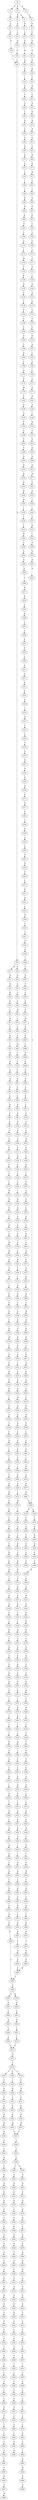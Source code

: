 strict digraph  {
	S0 -> S1 [ label = E ];
	S0 -> S2 [ label = A ];
	S0 -> S3 [ label = K ];
	S1 -> S4 [ label = L ];
	S2 -> S5 [ label = S ];
	S3 -> S6 [ label = E ];
	S3 -> S7 [ label = A ];
	S4 -> S8 [ label = L ];
	S5 -> S9 [ label = R ];
	S6 -> S10 [ label = L ];
	S7 -> S11 [ label = N ];
	S8 -> S12 [ label = D ];
	S9 -> S13 [ label = P ];
	S10 -> S14 [ label = L ];
	S11 -> S15 [ label = G ];
	S12 -> S16 [ label = D ];
	S13 -> S17 [ label = E ];
	S14 -> S18 [ label = D ];
	S15 -> S19 [ label = E ];
	S16 -> S20 [ label = I ];
	S17 -> S21 [ label = E ];
	S18 -> S22 [ label = D ];
	S19 -> S23 [ label = W ];
	S20 -> S24 [ label = R ];
	S21 -> S25 [ label = E ];
	S22 -> S20 [ label = I ];
	S23 -> S26 [ label = D ];
	S24 -> S27 [ label = R ];
	S24 -> S28 [ label = K ];
	S25 -> S29 [ label = R ];
	S26 -> S30 [ label = Q ];
	S27 -> S31 [ label = N ];
	S28 -> S32 [ label = N ];
	S29 -> S33 [ label = P ];
	S30 -> S34 [ label = L ];
	S31 -> S35 [ label = Q ];
	S32 -> S36 [ label = Q ];
	S33 -> S37 [ label = K ];
	S34 -> S38 [ label = Q ];
	S35 -> S39 [ label = N ];
	S36 -> S40 [ label = T ];
	S37 -> S41 [ label = G ];
	S38 -> S42 [ label = V ];
	S39 -> S43 [ label = E ];
	S40 -> S44 [ label = E ];
	S41 -> S45 [ label = D ];
	S42 -> S46 [ label = A ];
	S43 -> S47 [ label = L ];
	S44 -> S48 [ label = M ];
	S45 -> S49 [ label = R ];
	S46 -> S50 [ label = L ];
	S47 -> S51 [ label = M ];
	S48 -> S52 [ label = L ];
	S49 -> S53 [ label = R ];
	S50 -> S54 [ label = H ];
	S51 -> S55 [ label = V ];
	S52 -> S56 [ label = S ];
	S53 -> S57 [ label = R ];
	S54 -> S58 [ label = S ];
	S55 -> S59 [ label = Q ];
	S56 -> S60 [ label = Q ];
	S57 -> S61 [ label = Q ];
	S58 -> S62 [ label = G ];
	S59 -> S63 [ label = I ];
	S60 -> S64 [ label = M ];
	S61 -> S65 [ label = A ];
	S62 -> S66 [ label = H ];
	S63 -> S67 [ label = H ];
	S64 -> S68 [ label = T ];
	S65 -> S69 [ label = R ];
	S66 -> S70 [ label = D ];
	S67 -> S71 [ label = R ];
	S68 -> S72 [ label = Y ];
	S69 -> S73 [ label = R ];
	S70 -> S74 [ label = G ];
	S71 -> S75 [ label = A ];
	S72 -> S76 [ label = F ];
	S73 -> S77 [ label = H ];
	S74 -> S78 [ label = L ];
	S75 -> S79 [ label = D ];
	S76 -> S80 [ label = D ];
	S77 -> S81 [ label = S ];
	S78 -> S82 [ label = I ];
	S79 -> S83 [ label = S ];
	S80 -> S84 [ label = F ];
	S81 -> S85 [ label = V ];
	S82 -> S86 [ label = L ];
	S83 -> S87 [ label = G ];
	S84 -> S88 [ label = S ];
	S85 -> S89 [ label = Q ];
	S86 -> S90 [ label = H ];
	S87 -> S91 [ label = N ];
	S88 -> S92 [ label = S ];
	S89 -> S93 [ label = R ];
	S90 -> S94 [ label = M ];
	S91 -> S95 [ label = G ];
	S92 -> S96 [ label = N ];
	S93 -> S97 [ label = P ];
	S94 -> S98 [ label = K ];
	S95 -> S99 [ label = A ];
	S96 -> S100 [ label = N ];
	S97 -> S101 [ label = L ];
	S98 -> S102 [ label = E ];
	S99 -> S103 [ label = G ];
	S100 -> S104 [ label = D ];
	S101 -> S105 [ label = T ];
	S102 -> S106 [ label = L ];
	S103 -> S107 [ label = A ];
	S104 -> S108 [ label = T ];
	S105 -> S109 [ label = S ];
	S106 -> S110 [ label = G ];
	S107 -> S111 [ label = E ];
	S108 -> S112 [ label = V ];
	S109 -> S113 [ label = A ];
	S110 -> S114 [ label = L ];
	S111 -> S115 [ label = A ];
	S112 -> S116 [ label = R ];
	S113 -> S117 [ label = S ];
	S114 -> S118 [ label = W ];
	S115 -> S119 [ label = G ];
	S116 -> S120 [ label = S ];
	S117 -> S121 [ label = A ];
	S118 -> S122 [ label = F ];
	S119 -> S123 [ label = P ];
	S120 -> S124 [ label = Q ];
	S121 -> S125 [ label = T ];
	S122 -> S126 [ label = E ];
	S123 -> S127 [ label = L ];
	S124 -> S128 [ label = L ];
	S125 -> S129 [ label = N ];
	S126 -> S130 [ label = G ];
	S127 -> S131 [ label = M ];
	S128 -> S132 [ label = I ];
	S129 -> S133 [ label = Q ];
	S130 -> S134 [ label = Q ];
	S131 -> S135 [ label = E ];
	S132 -> S136 [ label = D ];
	S133 -> S137 [ label = K ];
	S134 -> S138 [ label = P ];
	S135 -> S139 [ label = E ];
	S136 -> S140 [ label = Q ];
	S137 -> S141 [ label = S ];
	S138 -> S142 [ label = D ];
	S139 -> S143 [ label = L ];
	S140 -> S144 [ label = V ];
	S141 -> S145 [ label = E ];
	S142 -> S146 [ label = G ];
	S143 -> S147 [ label = R ];
	S144 -> S148 [ label = K ];
	S145 -> S149 [ label = L ];
	S146 -> S150 [ label = F ];
	S147 -> S151 [ label = S ];
	S148 -> S152 [ label = E ];
	S149 -> S153 [ label = R ];
	S150 -> S154 [ label = G ];
	S151 -> S155 [ label = M ];
	S152 -> S156 [ label = E ];
	S153 -> S157 [ label = Q ];
	S154 -> S158 [ label = T ];
	S155 -> S159 [ label = R ];
	S156 -> S160 [ label = L ];
	S157 -> S161 [ label = L ];
	S158 -> S162 [ label = K ];
	S159 -> S163 [ label = A ];
	S160 -> S164 [ label = N ];
	S161 -> S165 [ label = R ];
	S162 -> S166 [ label = Y ];
	S163 -> S167 [ label = S ];
	S164 -> S168 [ label = E ];
	S165 -> S169 [ label = L ];
	S166 -> S170 [ label = A ];
	S167 -> S171 [ label = M ];
	S168 -> S172 [ label = L ];
	S169 -> S173 [ label = S ];
	S170 -> S174 [ label = E ];
	S171 -> S175 [ label = A ];
	S172 -> S176 [ label = R ];
	S173 -> S177 [ label = Q ];
	S174 -> S178 [ label = W ];
	S175 -> S179 [ label = R ];
	S176 -> S180 [ label = E ];
	S177 -> S181 [ label = K ];
	S178 -> S182 [ label = P ];
	S179 -> S183 [ label = R ];
	S180 -> S184 [ label = S ];
	S181 -> S185 [ label = D ];
	S182 -> S186 [ label = Q ];
	S183 -> S187 [ label = E ];
	S184 -> S188 [ label = A ];
	S185 -> S189 [ label = L ];
	S186 -> S190 [ label = N ];
	S187 -> S191 [ label = L ];
	S188 -> S192 [ label = K ];
	S189 -> S193 [ label = K ];
	S190 -> S194 [ label = F ];
	S191 -> S195 [ label = Q ];
	S192 -> S196 [ label = S ];
	S193 -> S197 [ label = D ];
	S194 -> S198 [ label = D ];
	S195 -> S199 [ label = M ];
	S196 -> S200 [ label = R ];
	S197 -> S201 [ label = E ];
	S198 -> S202 [ label = V ];
	S199 -> S203 [ label = E ];
	S200 -> S204 [ label = E ];
	S201 -> S205 [ label = Q ];
	S202 -> S206 [ label = S ];
	S203 -> S207 [ label = E ];
	S204 -> S208 [ label = G ];
	S205 -> S209 [ label = Q ];
	S206 -> S210 [ label = G ];
	S207 -> S211 [ label = A ];
	S208 -> S212 [ label = T ];
	S209 -> S213 [ label = E ];
	S210 -> S214 [ label = D ];
	S211 -> S215 [ label = K ];
	S212 -> S216 [ label = V ];
	S213 -> S217 [ label = M ];
	S214 -> S218 [ label = Q ];
	S215 -> S219 [ label = E ];
	S216 -> S220 [ label = E ];
	S217 -> S221 [ label = K ];
	S218 -> S222 [ label = R ];
	S219 -> S223 [ label = R ];
	S220 -> S224 [ label = E ];
	S221 -> S225 [ label = E ];
	S222 -> S226 [ label = R ];
	S223 -> S227 [ label = L ];
	S224 -> S228 [ label = M ];
	S225 -> S229 [ label = V ];
	S226 -> S230 [ label = Q ];
	S227 -> S231 [ label = E ];
	S228 -> S232 [ label = E ];
	S229 -> S233 [ label = L ];
	S230 -> S234 [ label = I ];
	S231 -> S235 [ label = A ];
	S232 -> S236 [ label = E ];
	S233 -> S237 [ label = P ];
	S234 -> S238 [ label = I ];
	S235 -> S239 [ label = T ];
	S236 -> S240 [ label = K ];
	S237 -> S241 [ label = D ];
	S238 -> S242 [ label = T ];
	S239 -> S243 [ label = I ];
	S240 -> S244 [ label = L ];
	S241 -> S245 [ label = I ];
	S242 -> S246 [ label = W ];
	S243 -> S247 [ label = N ];
	S244 -> S248 [ label = A ];
	S245 -> S249 [ label = R ];
	S246 -> S250 [ label = G ];
	S247 -> S251 [ label = L ];
	S248 -> S252 [ label = A ];
	S249 -> S253 [ label = S ];
	S250 -> S254 [ label = G ];
	S251 -> S255 [ label = L ];
	S252 -> S256 [ label = S ];
	S253 -> S257 [ label = N ];
	S254 -> S258 [ label = D ];
	S255 -> S259 [ label = Q ];
	S256 -> S260 [ label = I ];
	S257 -> S261 [ label = Q ];
	S258 -> S262 [ label = S ];
	S259 -> S263 [ label = G ];
	S260 -> S264 [ label = E ];
	S261 -> S265 [ label = A ];
	S262 -> S266 [ label = T ];
	S263 -> S267 [ label = E ];
	S264 -> S268 [ label = A ];
	S265 -> S269 [ label = A ];
	S265 -> S270 [ label = K ];
	S266 -> S271 [ label = M ];
	S267 -> S272 [ label = R ];
	S268 -> S273 [ label = L ];
	S269 -> S274 [ label = L ];
	S270 -> S275 [ label = L ];
	S271 -> S276 [ label = K ];
	S272 -> S277 [ label = D ];
	S273 -> S278 [ label = H ];
	S274 -> S279 [ label = V ];
	S275 -> S280 [ label = Q ];
	S276 -> S281 [ label = C ];
	S277 -> S282 [ label = E ];
	S278 -> S283 [ label = V ];
	S279 -> S284 [ label = K ];
	S280 -> S285 [ label = T ];
	S281 -> S286 [ label = N ];
	S282 -> S287 [ label = L ];
	S283 -> S288 [ label = E ];
	S284 -> S289 [ label = Q ];
	S285 -> S290 [ label = Q ];
	S286 -> S291 [ label = V ];
	S287 -> S292 [ label = E ];
	S288 -> S293 [ label = Q ];
	S289 -> S294 [ label = L ];
	S290 -> S295 [ label = L ];
	S291 -> S296 [ label = L ];
	S292 -> S297 [ label = R ];
	S293 -> S298 [ label = S ];
	S294 -> S299 [ label = C ];
	S295 -> S300 [ label = S ];
	S296 -> S301 [ label = F ];
	S297 -> S302 [ label = A ];
	S298 -> S303 [ label = E ];
	S299 -> S304 [ label = W ];
	S301 -> S305 [ label = P ];
	S302 -> S306 [ label = R ];
	S303 -> S307 [ label = L ];
	S304 -> S308 [ label = G ];
	S305 -> S309 [ label = L ];
	S306 -> S310 [ label = S ];
	S307 -> S311 [ label = Q ];
	S308 -> S312 [ label = G ];
	S309 -> S313 [ label = S ];
	S310 -> S314 [ label = K ];
	S311 -> S315 [ label = R ];
	S312 -> S316 [ label = W ];
	S313 -> S317 [ label = G ];
	S314 -> S318 [ label = A ];
	S315 -> S319 [ label = V ];
	S316 -> S320 [ label = S ];
	S317 -> S321 [ label = Q ];
	S318 -> S322 [ label = A ];
	S319 -> S323 [ label = K ];
	S320 -> S324 [ label = P ];
	S321 -> S325 [ label = P ];
	S322 -> S326 [ label = E ];
	S323 -> S327 [ label = S ];
	S324 -> S328 [ label = D ];
	S325 -> S329 [ label = Q ];
	S326 -> S330 [ label = G ];
	S327 -> S331 [ label = R ];
	S328 -> S332 [ label = S ];
	S329 -> S333 [ label = I ];
	S330 -> S334 [ label = E ];
	S331 -> S335 [ label = L ];
	S332 -> S336 [ label = G ];
	S333 -> S337 [ label = Q ];
	S334 -> S338 [ label = A ];
	S335 -> S339 [ label = L ];
	S336 -> S340 [ label = G ];
	S337 -> S341 [ label = F ];
	S338 -> S342 [ label = R ];
	S339 -> S343 [ label = D ];
	S340 -> S344 [ label = Q ];
	S341 -> S345 [ label = L ];
	S342 -> S346 [ label = L ];
	S343 -> S347 [ label = G ];
	S344 -> S348 [ label = C ];
	S345 -> S349 [ label = G ];
	S346 -> S350 [ label = K ];
	S347 -> S351 [ label = E ];
	S348 -> S352 [ label = A ];
	S349 -> S353 [ label = S ];
	S350 -> S354 [ label = Q ];
	S351 -> S355 [ label = E ];
	S352 -> S356 [ label = P ];
	S353 -> S357 [ label = Q ];
	S354 -> S358 [ label = S ];
	S355 -> S359 [ label = K ];
	S356 -> S360 [ label = H ];
	S357 -> S361 [ label = R ];
	S358 -> S362 [ label = E ];
	S359 -> S363 [ label = V ];
	S360 -> S364 [ label = P ];
	S361 -> S365 [ label = E ];
	S362 -> S366 [ label = K ];
	S363 -> S367 [ label = E ];
	S364 -> S368 [ label = Q ];
	S365 -> S369 [ label = G ];
	S366 -> S370 [ label = G ];
	S367 -> S371 [ label = K ];
	S368 -> S372 [ label = L ];
	S369 -> S373 [ label = E ];
	S370 -> S374 [ label = L ];
	S371 -> S375 [ label = T ];
	S372 -> S376 [ label = L ];
	S373 -> S377 [ label = E ];
	S374 -> S378 [ label = D ];
	S375 -> S379 [ label = Q ];
	S376 -> S380 [ label = S ];
	S377 -> S381 [ label = F ];
	S378 -> S382 [ label = T ];
	S379 -> S383 [ label = K ];
	S380 -> S384 [ label = T ];
	S381 -> S385 [ label = L ];
	S382 -> S386 [ label = V ];
	S383 -> S387 [ label = L ];
	S384 -> S388 [ label = R ];
	S385 -> S389 [ label = E ];
	S386 -> S390 [ label = T ];
	S387 -> S391 [ label = L ];
	S388 -> S392 [ label = C ];
	S389 -> S393 [ label = Q ];
	S390 -> S394 [ label = R ];
	S391 -> S395 [ label = Q ];
	S392 -> S396 [ label = C ];
	S393 -> S397 [ label = C ];
	S394 -> S398 [ label = N ];
	S395 -> S399 [ label = T ];
	S396 -> S400 [ label = A ];
	S397 -> S401 [ label = D ];
	S398 -> S402 [ label = F ];
	S399 -> S403 [ label = F ];
	S400 -> S404 [ label = D ];
	S401 -> S405 [ label = R ];
	S402 -> S406 [ label = L ];
	S403 -> S407 [ label = T ];
	S404 -> S408 [ label = L ];
	S405 -> S409 [ label = P ];
	S406 -> S410 [ label = K ];
	S407 -> S411 [ label = S ];
	S408 -> S412 [ label = L ];
	S409 -> S413 [ label = L ];
	S410 -> S414 [ label = L ];
	S411 -> S415 [ label = N ];
	S412 -> S416 [ label = K ];
	S413 -> S417 [ label = R ];
	S414 -> S418 [ label = K ];
	S415 -> S419 [ label = Y ];
	S416 -> S420 [ label = L ];
	S417 -> S421 [ label = H ];
	S418 -> S422 [ label = T ];
	S419 -> S423 [ label = S ];
	S420 -> S424 [ label = R ];
	S421 -> S425 [ label = L ];
	S422 -> S426 [ label = S ];
	S423 -> S427 [ label = S ];
	S424 -> S428 [ label = T ];
	S425 -> S429 [ label = H ];
	S426 -> S430 [ label = I ];
	S427 -> S431 [ label = L ];
	S428 -> S432 [ label = N ];
	S429 -> S433 [ label = T ];
	S430 -> S434 [ label = D ];
	S431 -> S435 [ label = K ];
	S432 -> S436 [ label = I ];
	S433 -> S437 [ label = V ];
	S434 -> S438 [ label = R ];
	S435 -> S439 [ label = A ];
	S436 -> S440 [ label = D ];
	S437 -> S441 [ label = N ];
	S438 -> S442 [ label = M ];
	S439 -> S443 [ label = L ];
	S440 -> S444 [ label = R ];
	S441 -> S445 [ label = H ];
	S442 -> S446 [ label = Q ];
	S443 -> S447 [ label = I ];
	S444 -> S448 [ label = T ];
	S445 -> S449 [ label = T ];
	S446 -> S450 [ label = V ];
	S447 -> S451 [ label = D ];
	S448 -> S452 [ label = Q ];
	S449 -> S453 [ label = S ];
	S450 -> S454 [ label = K ];
	S451 -> S455 [ label = K ];
	S452 -> S456 [ label = A ];
	S453 -> S457 [ label = G ];
	S454 -> S458 [ label = T ];
	S455 -> S459 [ label = I ];
	S456 -> S460 [ label = K ];
	S457 -> S461 [ label = V ];
	S458 -> S462 [ label = R ];
	S459 -> S463 [ label = Q ];
	S460 -> S464 [ label = T ];
	S461 -> S465 [ label = L ];
	S462 -> S466 [ label = D ];
	S463 -> S467 [ label = G ];
	S464 -> S468 [ label = K ];
	S465 -> S469 [ label = Q ];
	S466 -> S470 [ label = V ];
	S467 -> S471 [ label = K ];
	S468 -> S472 [ label = D ];
	S469 -> S473 [ label = S ];
	S470 -> S474 [ label = H ];
	S471 -> S475 [ label = S ];
	S472 -> S476 [ label = V ];
	S473 -> S477 [ label = M ];
	S474 -> S478 [ label = E ];
	S475 -> S479 [ label = K ];
	S476 -> S480 [ label = H ];
	S477 -> S481 [ label = K ];
	S478 -> S482 [ label = K ];
	S479 -> S483 [ label = D ];
	S480 -> S484 [ label = E ];
	S481 -> S485 [ label = P ];
	S482 -> S486 [ label = L ];
	S483 -> S487 [ label = V ];
	S484 -> S488 [ label = K ];
	S485 -> S489 [ label = L ];
	S486 -> S490 [ label = G ];
	S487 -> S491 [ label = H ];
	S488 -> S486 [ label = L ];
	S489 -> S492 [ label = R ];
	S490 -> S493 [ label = Q ];
	S490 -> S494 [ label = H ];
	S491 -> S495 [ label = E ];
	S492 -> S496 [ label = K ];
	S493 -> S497 [ label = G ];
	S494 -> S498 [ label = G ];
	S495 -> S488 [ label = K ];
	S496 -> S499 [ label = R ];
	S497 -> S500 [ label = L ];
	S498 -> S501 [ label = L ];
	S499 -> S502 [ label = R ];
	S500 -> S503 [ label = Q ];
	S501 -> S504 [ label = Q ];
	S502 -> S505 [ label = A ];
	S503 -> S506 [ label = L ];
	S504 -> S507 [ label = L ];
	S505 -> S508 [ label = P ];
	S506 -> S509 [ label = L ];
	S507 -> S510 [ label = L ];
	S508 -> S511 [ label = T ];
	S509 -> S512 [ label = G ];
	S510 -> S512 [ label = G ];
	S511 -> S513 [ label = A ];
	S512 -> S514 [ label = H ];
	S513 -> S515 [ label = V ];
	S514 -> S516 [ label = A ];
	S515 -> S517 [ label = G ];
	S516 -> S518 [ label = I ];
	S516 -> S519 [ label = V ];
	S516 -> S520 [ label = L ];
	S517 -> S521 [ label = R ];
	S518 -> S522 [ label = V ];
	S519 -> S523 [ label = V ];
	S520 -> S524 [ label = I ];
	S521 -> S525 [ label = G ];
	S522 -> S526 [ label = N ];
	S523 -> S527 [ label = N ];
	S524 -> S528 [ label = N ];
	S525 -> S529 [ label = L ];
	S526 -> S530 [ label = V ];
	S527 -> S531 [ label = V ];
	S528 -> S532 [ label = V ];
	S529 -> S533 [ label = H ];
	S530 -> S534 [ label = D ];
	S531 -> S535 [ label = E ];
	S532 -> S536 [ label = E ];
	S533 -> S537 [ label = T ];
	S534 -> S538 [ label = D ];
	S535 -> S539 [ label = D ];
	S536 -> S540 [ label = D ];
	S537 -> S541 [ label = P ];
	S538 -> S542 [ label = W ];
	S539 -> S543 [ label = W ];
	S540 -> S544 [ label = W ];
	S541 -> S545 [ label = A ];
	S542 -> S546 [ label = A ];
	S543 -> S547 [ label = S ];
	S544 -> S547 [ label = S ];
	S545 -> S548 [ label = L ];
	S546 -> S549 [ label = A ];
	S547 -> S550 [ label = A ];
	S548 -> S551 [ label = L ];
	S549 -> S552 [ label = Y ];
	S550 -> S553 [ label = Y ];
	S551 -> S554 [ label = G ];
	S552 -> S555 [ label = Q ];
	S553 -> S556 [ label = Q ];
	S554 -> S557 [ label = V ];
	S555 -> S558 [ label = V ];
	S556 -> S559 [ label = D ];
	S556 -> S560 [ label = L ];
	S557 -> S561 [ label = R ];
	S558 -> S562 [ label = R ];
	S559 -> S563 [ label = Q ];
	S560 -> S564 [ label = N ];
	S561 -> S565 [ label = S ];
	S562 -> S566 [ label = K ];
	S563 -> S567 [ label = D ];
	S564 -> S568 [ label = K ];
	S565 -> S569 [ label = Q ];
	S566 -> S570 [ label = E ];
	S567 -> S571 [ label = P ];
	S568 -> S572 [ label = D ];
	S569 -> S573 [ label = L ];
	S570 -> S574 [ label = K ];
	S571 -> S575 [ label = D ];
	S572 -> S576 [ label = K ];
	S573 -> S577 [ label = N ];
	S574 -> S578 [ label = S ];
	S575 -> S579 [ label = Q ];
	S576 -> S580 [ label = G ];
	S577 -> S581 [ label = Q ];
	S578 -> S582 [ label = A ];
	S579 -> S583 [ label = D ];
	S580 -> S584 [ label = S ];
	S581 -> S585 [ label = I ];
	S582 -> S586 [ label = G ];
	S583 -> S587 [ label = P ];
	S584 -> S588 [ label = R ];
	S585 -> S589 [ label = R ];
	S586 -> S590 [ label = G ];
	S587 -> S591 [ label = D ];
	S588 -> S592 [ label = H ];
	S589 -> S593 [ label = L ];
	S590 -> S594 [ label = A ];
	S591 -> S595 [ label = P ];
	S592 -> S596 [ label = Q ];
	S593 -> S597 [ label = H ];
	S594 -> S598 [ label = A ];
	S595 -> S599 [ label = S ];
	S596 -> S600 [ label = S ];
	S597 -> S601 [ label = Q ];
	S598 -> S602 [ label = S ];
	S599 -> S603 [ label = R ];
	S600 -> S604 [ label = P ];
	S601 -> S605 [ label = K ];
	S602 -> S606 [ label = G ];
	S603 -> S607 [ label = H ];
	S604 -> S608 [ label = S ];
	S605 -> S609 [ label = E ];
	S606 -> S610 [ label = G ];
	S607 -> S611 [ label = A ];
	S608 -> S612 [ label = G ];
	S609 -> S613 [ label = L ];
	S610 -> S614 [ label = K ];
	S611 -> S615 [ label = P ];
	S612 -> S616 [ label = A ];
	S613 -> S617 [ label = R ];
	S614 -> S618 [ label = K ];
	S615 -> S619 [ label = F ];
	S616 -> S620 [ label = A ];
	S617 -> S621 [ label = Q ];
	S618 -> S622 [ label = D ];
	S619 -> S623 [ label = A ];
	S620 -> S624 [ label = E ];
	S621 -> S625 [ label = Q ];
	S622 -> S626 [ label = F ];
	S623 -> S627 [ label = T ];
	S624 -> S628 [ label = E ];
	S625 -> S629 [ label = Q ];
	S626 -> S630 [ label = P ];
	S627 -> S631 [ label = S ];
	S628 -> S632 [ label = P ];
	S629 -> S633 [ label = A ];
	S630 -> S634 [ label = F ];
	S631 -> S635 [ label = V ];
	S632 -> S636 [ label = L ];
	S633 -> S637 [ label = V ];
	S634 -> S638 [ label = G ];
	S635 -> S639 [ label = G ];
	S636 -> S640 [ label = G ];
	S637 -> S641 [ label = K ];
	S638 -> S642 [ label = T ];
	S639 -> S643 [ label = V ];
	S640 -> S644 [ label = A ];
	S641 -> S645 [ label = Q ];
	S642 -> S646 [ label = A ];
	S643 -> S647 [ label = L ];
	S644 -> S648 [ label = A ];
	S645 -> S649 [ label = F ];
	S646 -> S650 [ label = V ];
	S647 -> S651 [ label = T ];
	S648 -> S652 [ label = C ];
	S649 -> S653 [ label = L ];
	S650 -> S654 [ label = L ];
	S651 -> S655 [ label = S ];
	S652 -> S656 [ label = L ];
	S653 -> S657 [ label = L ];
	S654 -> S658 [ label = V ];
	S655 -> S659 [ label = S ];
	S656 -> S660 [ label = V ];
	S657 -> S661 [ label = E ];
	S658 -> S662 [ label = L ];
	S659 -> S663 [ label = L ];
	S660 -> S664 [ label = L ];
	S661 -> S665 [ label = I ];
	S662 -> S666 [ label = L ];
	S663 -> S667 [ label = L ];
	S664 -> S668 [ label = V ];
	S665 -> S669 [ label = R ];
	S666 -> S670 [ label = C ];
	S667 -> S671 [ label = V ];
	S668 -> S672 [ label = A ];
	S669 -> S673 [ label = S ];
	S670 -> S674 [ label = F ];
	S671 -> S675 [ label = L ];
	S672 -> S676 [ label = L ];
	S673 -> S677 [ label = N ];
	S674 -> S678 [ label = T ];
	S675 -> S679 [ label = L ];
	S676 -> S680 [ label = A ];
	S677 -> S681 [ label = Q ];
	S678 -> S682 [ label = L ];
	S679 -> S683 [ label = Q ];
	S680 -> S684 [ label = L ];
	S681 -> S265 [ label = A ];
	S682 -> S685 [ label = T ];
	S683 -> S686 [ label = P ];
	S684 -> S687 [ label = K ];
	S685 -> S688 [ label = A ];
	S686 -> S689 [ label = T ];
	S687 -> S690 [ label = M ];
	S688 -> S691 [ label = L ];
	S689 -> S692 [ label = K ];
	S691 -> S693 [ label = T ];
	S692 -> S694 [ label = M ];
	S693 -> S695 [ label = R ];
	S694 -> S696 [ label = E ];
	S695 -> S697 [ label = K ];
	S696 -> S698 [ label = A ];
	S697 -> S699 [ label = M ];
}
